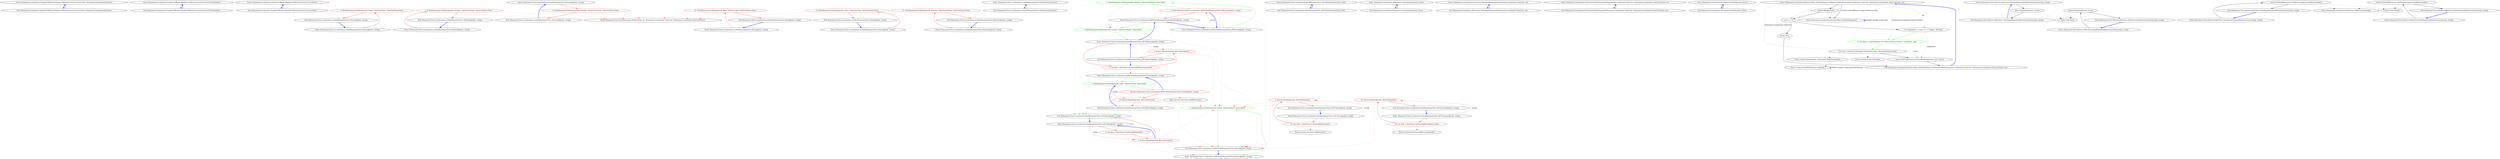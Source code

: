 digraph  {
m0_2 [cluster="Humanizer.Localisation.NumberToWords.INumberToWordsConverter.Convert(int, Humanizer.GrammaticalGender)", file="DateHumanizeExtensions.cs", label="Entry Humanizer.Localisation.NumberToWords.INumberToWordsConverter.Convert(int, Humanizer.GrammaticalGender)", span="22-22"];
m0_3 [cluster="Humanizer.Localisation.NumberToWords.INumberToWordsConverter.Convert(int, Humanizer.GrammaticalGender)", file="DateHumanizeExtensions.cs", label="Exit Humanizer.Localisation.NumberToWords.INumberToWordsConverter.Convert(int, Humanizer.GrammaticalGender)", span="22-22"];
m0_4 [cluster="Humanizer.Localisation.NumberToWords.INumberToWordsConverter.ConvertToOrdinal(int)", file="DateHumanizeExtensions.cs", label="Entry Humanizer.Localisation.NumberToWords.INumberToWordsConverter.ConvertToOrdinal(int)", span="29-29"];
m0_5 [cluster="Humanizer.Localisation.NumberToWords.INumberToWordsConverter.ConvertToOrdinal(int)", file="DateHumanizeExtensions.cs", label="Exit Humanizer.Localisation.NumberToWords.INumberToWordsConverter.ConvertToOrdinal(int)", span="29-29"];
m0_0 [cluster="Humanizer.Localisation.NumberToWords.INumberToWordsConverter.Convert(int)", file="DateHumanizeExtensions.cs", label="Entry Humanizer.Localisation.NumberToWords.INumberToWordsConverter.Convert(int)", span="12-12"];
m0_1 [cluster="Humanizer.Localisation.NumberToWords.INumberToWordsConverter.Convert(int)", file="DateHumanizeExtensions.cs", label="Exit Humanizer.Localisation.NumberToWords.INumberToWordsConverter.Convert(int)", span="12-12"];
m1_15 [cluster="Humanizer.Tests.Localisation.ar.DateHumanizeTests.SecondsAgo(int, string)", file="DateHumanizeTests.cs", label="Entry Humanizer.Tests.Localisation.ar.DateHumanizeTests.SecondsAgo(int, string)", span="55-55"];
m1_16 [cluster="Humanizer.Tests.Localisation.ar.DateHumanizeTests.SecondsAgo(int, string)", color=red, community=0, file="DateHumanizeTests.cs", label="0: DateHumanize.Verify(expected, seconds, TimeUnit.Second, TimeUnitTense.Past)", span="57-57"];
m1_17 [cluster="Humanizer.Tests.Localisation.ar.DateHumanizeTests.SecondsAgo(int, string)", file="DateHumanizeTests.cs", label="Exit Humanizer.Tests.Localisation.ar.DateHumanizeTests.SecondsAgo(int, string)", span="55-55"];
m1_6 [cluster="Humanizer.Tests.Localisation.ar.DateHumanizeTests.HoursAgo(int, string)", file="DateHumanizeTests.cs", label="Entry Humanizer.Tests.Localisation.ar.DateHumanizeTests.HoursAgo(int, string)", span="25-25"];
m1_7 [cluster="Humanizer.Tests.Localisation.ar.DateHumanizeTests.HoursAgo(int, string)", color=red, community=0, file="DateHumanizeTests.cs", label="0: DateHumanize.Verify(expected, hours, TimeUnit.Hour, TimeUnitTense.Past)", span="27-27"];
m1_8 [cluster="Humanizer.Tests.Localisation.ar.DateHumanizeTests.HoursAgo(int, string)", file="DateHumanizeTests.cs", label="Exit Humanizer.Tests.Localisation.ar.DateHumanizeTests.HoursAgo(int, string)", span="25-25"];
m1_12 [cluster="Humanizer.Tests.Localisation.ar.DateHumanizeTests.MonthsAgo(int, string)", file="DateHumanizeTests.cs", label="Entry Humanizer.Tests.Localisation.ar.DateHumanizeTests.MonthsAgo(int, string)", span="45-45"];
m1_13 [cluster="Humanizer.Tests.Localisation.ar.DateHumanizeTests.MonthsAgo(int, string)", color=red, community=0, file="DateHumanizeTests.cs", label="0: DateHumanize.Verify(expected, months, TimeUnit.Month, TimeUnitTense.Past)", span="47-47"];
m1_14 [cluster="Humanizer.Tests.Localisation.ar.DateHumanizeTests.MonthsAgo(int, string)", file="DateHumanizeTests.cs", label="Exit Humanizer.Tests.Localisation.ar.DateHumanizeTests.MonthsAgo(int, string)", span="45-45"];
m1_2 [cluster="Humanizer.Tests.Localisation.ar.DateHumanizeTests.DaysAgo(int, string)", file="DateHumanizeTests.cs", label="Entry Humanizer.Tests.Localisation.ar.DateHumanizeTests.DaysAgo(int, string)", span="15-15"];
m1_3 [cluster="Humanizer.Tests.Localisation.ar.DateHumanizeTests.DaysAgo(int, string)", color=red, community=0, file="DateHumanizeTests.cs", label="13: DateHumanize.Verify(expected, days, TimeUnit.Day, TimeUnitTense.Past)", span="17-17"];
m1_4 [cluster="Humanizer.Tests.Localisation.ar.DateHumanizeTests.DaysAgo(int, string)", file="DateHumanizeTests.cs", label="Exit Humanizer.Tests.Localisation.ar.DateHumanizeTests.DaysAgo(int, string)", span="15-15"];
m1_18 [cluster="Humanizer.Tests.Localisation.ar.DateHumanizeTests.YearsAgo(int, string)", file="DateHumanizeTests.cs", label="Entry Humanizer.Tests.Localisation.ar.DateHumanizeTests.YearsAgo(int, string)", span="65-65"];
m1_19 [cluster="Humanizer.Tests.Localisation.ar.DateHumanizeTests.YearsAgo(int, string)", color=red, community=0, file="DateHumanizeTests.cs", label="13: DateHumanize.Verify(expected, years, TimeUnit.Year, TimeUnitTense.Past)", span="67-67"];
m1_20 [cluster="Humanizer.Tests.Localisation.ar.DateHumanizeTests.YearsAgo(int, string)", file="DateHumanizeTests.cs", label="Exit Humanizer.Tests.Localisation.ar.DateHumanizeTests.YearsAgo(int, string)", span="65-65"];
m1_9 [cluster="Humanizer.Tests.Localisation.ar.DateHumanizeTests.MinutesAgo(int, string)", file="DateHumanizeTests.cs", label="Entry Humanizer.Tests.Localisation.ar.DateHumanizeTests.MinutesAgo(int, string)", span="35-35"];
m1_10 [cluster="Humanizer.Tests.Localisation.ar.DateHumanizeTests.MinutesAgo(int, string)", color=red, community=0, file="DateHumanizeTests.cs", label="13: DateHumanize.Verify(expected, minutes, TimeUnit.Minute, TimeUnitTense.Past)", span="37-37"];
m1_11 [cluster="Humanizer.Tests.Localisation.ar.DateHumanizeTests.MinutesAgo(int, string)", file="DateHumanizeTests.cs", label="Exit Humanizer.Tests.Localisation.ar.DateHumanizeTests.MinutesAgo(int, string)", span="35-35"];
m1_0 [cluster="Humanizer.Tests.Localisation.ar.DateHumanizeTests.DateHumanizeTests()", file="DateHumanizeTests.cs", label="Entry Humanizer.Tests.Localisation.ar.DateHumanizeTests.DateHumanizeTests()", span="7-7"];
m1_1 [cluster="Humanizer.Tests.Localisation.ar.DateHumanizeTests.DateHumanizeTests()", file="DateHumanizeTests.cs", label="Exit Humanizer.Tests.Localisation.ar.DateHumanizeTests.DateHumanizeTests()", span="7-7"];
m1_5 [cluster="Humanizer.Tests.DateHumanize.Verify(string, int, Humanizer.Localisation.TimeUnit, Humanizer.Localisation.TimeUnitTense)", file="DateHumanizeTests.cs", label="Entry Humanizer.Tests.DateHumanize.Verify(string, int, Humanizer.Localisation.TimeUnit, Humanizer.Localisation.TimeUnitTense)", span="27-27"];
m2_7 [cluster="Humanizer.Tests.Localisation.nbNO.DateHumanizeTests.HoursAgo(int, string)", color=green, community=0, file="DateHumanizeTests.fi-FI.cs", label="1: DateHumanize.Verify(expected, hours, TimeUnit.Hour, Tense.Past)", span="29-29"];
m2_18 [cluster="Humanizer.Tests.Localisation.nbNO.DateHumanizeTests.YearsAgo(int, string)", file="DateHumanizeTests.fi-FI.cs", label="Entry Humanizer.Tests.Localisation.nbNO.DateHumanizeTests.YearsAgo(int, string)", span="67-67"];
m2_28 [cluster="System.DateTime.AddSeconds(double)", file="DateHumanizeTests.fi-FI.cs", label="Entry System.DateTime.AddSeconds(double)", span="0-0"];
m2_2 [cluster="Humanizer.Tests.Localisation.DateHumanizeTests_fiFI.DaysAgo(int, string)", file="DateHumanizeTests.fi-FI.cs", label="Entry Humanizer.Tests.Localisation.DateHumanizeTests_fiFI.DaysAgo(int, string)", span="18-18"];
m2_3 [cluster="Humanizer.Tests.Localisation.DateHumanizeTests_fiFI.DaysAgo(int, string)", color=red, community=0, file="DateHumanizeTests.fi-FI.cs", label="1: var date = DateTime.UtcNow.AddDays(days)", span="20-20"];
m2_4 [cluster="Humanizer.Tests.Localisation.DateHumanizeTests_fiFI.DaysAgo(int, string)", color=red, community=0, file="DateHumanizeTests.fi-FI.cs", label="1: Assert.Equal(expected, date.Humanize())", span="21-21"];
m2_8 [cluster="Humanizer.Tests.Localisation.nbNO.DateHumanizeTests.HoursAgo(int, string)", file="DateHumanizeTests.fi-FI.cs", label="Exit Humanizer.Tests.Localisation.nbNO.DateHumanizeTests.HoursAgo(int, string)", span="27-27"];
m2_9 [cluster="Humanizer.Tests.Localisation.nbNO.DateHumanizeTests.MinutesAgo(int, string)", file="DateHumanizeTests.fi-FI.cs", label="Entry Humanizer.Tests.Localisation.nbNO.DateHumanizeTests.MinutesAgo(int, string)", span="37-37"];
m2_10 [cluster="Humanizer.Tests.Localisation.nbNO.DateHumanizeTests.MinutesAgo(int, string)", color=green, community=0, file="DateHumanizeTests.fi-FI.cs", label="1: DateHumanize.Verify(expected, minutes, TimeUnit.Minute, Tense.Past)", span="39-39"];
m2_11 [cluster="Humanizer.Tests.Localisation.nbNO.DateHumanizeTests.MinutesAgo(int, string)", color=red, community=0, file="DateHumanizeTests.fi-FI.cs", label="1: Exit Humanizer.Tests.Localisation.nbNO.DateHumanizeTests.MinutesAgo(int, string)", span="37-37"];
m2_12 [cluster="Humanizer.Tests.Localisation.nbNO.DateHumanizeTests.MonthsAgo(int, string)", file="DateHumanizeTests.fi-FI.cs", label="Entry Humanizer.Tests.Localisation.nbNO.DateHumanizeTests.MonthsAgo(int, string)", span="47-47"];
m2_29 [cluster="Humanizer.Tests.Localisation.DateHumanizeTests_fiFI.YearsAgo(int, string)", file="DateHumanizeTests.fi-FI.cs", label="Entry Humanizer.Tests.Localisation.DateHumanizeTests_fiFI.YearsAgo(int, string)", span="73-73"];
m2_30 [cluster="Humanizer.Tests.Localisation.DateHumanizeTests_fiFI.YearsAgo(int, string)", color=red, community=0, file="DateHumanizeTests.fi-FI.cs", label="14: var date = DateTime.UtcNow.AddYears(years)", span="75-75"];
m2_31 [cluster="Humanizer.Tests.Localisation.DateHumanizeTests_fiFI.YearsAgo(int, string)", color=red, community=0, file="DateHumanizeTests.fi-FI.cs", label="1: Assert.Equal(expected, date.Humanize())", span="76-76"];
m2_32 [cluster="Humanizer.Tests.Localisation.DateHumanizeTests_fiFI.YearsAgo(int, string)", file="DateHumanizeTests.fi-FI.cs", label="Exit Humanizer.Tests.Localisation.DateHumanizeTests_fiFI.YearsAgo(int, string)", span="73-73"];
m2_15 [cluster="Humanizer.Tests.Localisation.DateHumanizeTests_fiFI.MinutesAgo(int, string)", color=red, community=0, file="DateHumanizeTests.fi-FI.cs", label="1: var date = DateTime.UtcNow.AddMinutes(minutes)", span="42-42"];
m2_16 [cluster="Humanizer.Tests.Localisation.DateHumanizeTests_fiFI.MinutesAgo(int, string)", color=red, community=0, file="DateHumanizeTests.fi-FI.cs", label="1: Assert.Equal(expected, date.Humanize())", span="43-43"];
m2_17 [cluster="Humanizer.Tests.Localisation.DateHumanizeTests_fiFI.MinutesAgo(int, string)", file="DateHumanizeTests.fi-FI.cs", label="Exit Humanizer.Tests.Localisation.DateHumanizeTests_fiFI.MinutesAgo(int, string)", span="40-40"];
m2_5 [cluster="Humanizer.Tests.Localisation.DateHumanizeTests_fiFI.DaysAgo(int, string)", file="DateHumanizeTests.fi-FI.cs", label="Exit Humanizer.Tests.Localisation.DateHumanizeTests_fiFI.DaysAgo(int, string)", span="18-18"];
m2_19 [cluster="Humanizer.Tests.Localisation.nbNO.DateHumanizeTests.YearsAgo(int, string)", color=green, community=0, file="DateHumanizeTests.fi-FI.cs", label="1: DateHumanize.Verify(expected, years, TimeUnit.Year, Tense.Past)", span="69-69"];
m2_20 [cluster="Humanizer.Tests.Localisation.nbNO.DateHumanizeTests.YearsAgo(int, string)", color=red, community=0, file="DateHumanizeTests.fi-FI.cs", label="16: Exit Humanizer.Tests.Localisation.nbNO.DateHumanizeTests.YearsAgo(int, string)", span="67-67"];
m2_21 [cluster="Humanizer.Tests.Localisation.DateHumanizeTests_fiFI.MonthsAgo(int, string)", color=red, community=0, file="DateHumanizeTests.fi-FI.cs", label="10: Assert.Equal(expected, date.Humanize())", span="54-54"];
m2_22 [cluster="Humanizer.Tests.Localisation.DateHumanizeTests_fiFI.MonthsAgo(int, string)", file="DateHumanizeTests.fi-FI.cs", label="Exit Humanizer.Tests.Localisation.DateHumanizeTests_fiFI.MonthsAgo(int, string)", span="51-51"];
m2_6 [cluster="Humanizer.Tests.Localisation.nbNO.DateHumanizeTests.HoursAgo(int, string)", file="DateHumanizeTests.fi-FI.cs", label="Entry Humanizer.Tests.Localisation.nbNO.DateHumanizeTests.HoursAgo(int, string)", span="27-27"];
m2_23 [cluster="System.DateTime.AddMonths(int)", file="DateHumanizeTests.fi-FI.cs", label="Entry System.DateTime.AddMonths(int)", span="0-0"];
m2_0 [cluster="Humanizer.Tests.Localisation.DateHumanizeTests_fiFI.DateHumanizeTests_fiFI()", file="DateHumanizeTests.fi-FI.cs", label="Entry Humanizer.Tests.Localisation.DateHumanizeTests_fiFI.DateHumanizeTests_fiFI()", span="8-8"];
m2_1 [cluster="Humanizer.Tests.Localisation.DateHumanizeTests_fiFI.DateHumanizeTests_fiFI()", file="DateHumanizeTests.fi-FI.cs", label="Exit Humanizer.Tests.Localisation.DateHumanizeTests_fiFI.DateHumanizeTests_fiFI()", span="8-8"];
m2_24 [cluster="Humanizer.Tests.Localisation.DateHumanizeTests_fiFI.SecondsAgo(int, string)", file="DateHumanizeTests.fi-FI.cs", label="Entry Humanizer.Tests.Localisation.DateHumanizeTests_fiFI.SecondsAgo(int, string)", span="62-62"];
m2_25 [cluster="Humanizer.Tests.Localisation.DateHumanizeTests_fiFI.SecondsAgo(int, string)", color=red, community=0, file="DateHumanizeTests.fi-FI.cs", label="14: var date = DateTime.UtcNow.AddSeconds(seconds)", span="64-64"];
m2_26 [cluster="Humanizer.Tests.Localisation.DateHumanizeTests_fiFI.SecondsAgo(int, string)", color=red, community=0, file="DateHumanizeTests.fi-FI.cs", label="10: Assert.Equal(expected, date.Humanize())", span="65-65"];
m2_27 [cluster="Humanizer.Tests.Localisation.DateHumanizeTests_fiFI.SecondsAgo(int, string)", file="DateHumanizeTests.fi-FI.cs", label="Exit Humanizer.Tests.Localisation.DateHumanizeTests_fiFI.SecondsAgo(int, string)", span="62-62"];
m2_13 [cluster="Humanizer.Tests.Localisation.nbNO.DateHumanizeTests.MonthsAgo(int, string)", color=green, community=0, file="DateHumanizeTests.fi-FI.cs", label="1: DateHumanize.Verify(expected, months, TimeUnit.Month, Tense.Past)", span="49-49"];
m2_14 [cluster="Humanizer.Tests.Localisation.DateHumanizeTests_fiFI.MinutesAgo(int, string)", file="DateHumanizeTests.fi-FI.cs", label="Entry Humanizer.Tests.Localisation.DateHumanizeTests_fiFI.MinutesAgo(int, string)", span="40-40"];
m2_33 [cluster="System.DateTime.AddYears(int)", file="DateHumanizeTests.fi-FI.cs", label="Entry System.DateTime.AddYears(int)", span="0-0"];
m4_4 [cluster="Humanizer.Localisation.IFormatter.TimeSpanHumanize_Zero()", file="IFormatter.cs", label="Entry Humanizer.Localisation.IFormatter.TimeSpanHumanize_Zero()", span="12-12"];
m4_5 [cluster="Humanizer.Localisation.IFormatter.TimeSpanHumanize_Zero()", file="IFormatter.cs", label="Exit Humanizer.Localisation.IFormatter.TimeSpanHumanize_Zero()", span="12-12"];
m4_6 [cluster="Humanizer.Localisation.IFormatter.TimeSpanHumanize(Humanizer.Localisation.TimeUnit, int)", file="IFormatter.cs", label="Entry Humanizer.Localisation.IFormatter.TimeSpanHumanize(Humanizer.Localisation.TimeUnit, int)", span="13-13"];
m4_7 [cluster="Humanizer.Localisation.IFormatter.TimeSpanHumanize(Humanizer.Localisation.TimeUnit, int)", file="IFormatter.cs", label="Exit Humanizer.Localisation.IFormatter.TimeSpanHumanize(Humanizer.Localisation.TimeUnit, int)", span="13-13"];
m4_2 [cluster="Humanizer.Localisation.IFormatter.DateHumanize(Humanizer.Localisation.TimeUnit, Humanizer.Localisation.TimeUnitTense, int)", file="IFormatter.cs", label="Entry Humanizer.Localisation.IFormatter.DateHumanize(Humanizer.Localisation.TimeUnit, Humanizer.Localisation.TimeUnitTense, int)", span="10-10"];
m4_3 [cluster="Humanizer.Localisation.IFormatter.DateHumanize(Humanizer.Localisation.TimeUnit, Humanizer.Localisation.TimeUnitTense, int)", file="IFormatter.cs", label="Exit Humanizer.Localisation.IFormatter.DateHumanize(Humanizer.Localisation.TimeUnit, Humanizer.Localisation.TimeUnitTense, int)", span="10-10"];
m4_0 [cluster="Humanizer.Localisation.IFormatter.DateHumanize_Now()", file="IFormatter.cs", label="Entry Humanizer.Localisation.IFormatter.DateHumanize_Now()", span="9-9"];
m4_1 [cluster="Humanizer.Localisation.IFormatter.DateHumanize_Now()", file="IFormatter.cs", label="Exit Humanizer.Localisation.IFormatter.DateHumanize_Now()", span="9-9"];
m5_9 [cluster="Humanizer.Localisation.ResourceKeys.ValidateRange(int)", file="ResourceKeys.DateHumanize.cs", label="Entry Humanizer.Localisation.ResourceKeys.ValidateRange(int)", span="9-9"];
m5_11 [cluster="string.ToQuantity(int, Humanizer.ShowQuantityAs)", file="ResourceKeys.DateHumanize.cs", label="Entry string.ToQuantity(int, Humanizer.ShowQuantityAs)", span="25-25"];
m5_0 [cluster="Humanizer.Localisation.ResourceKeys.DateHumanize.GetResourceKey(Humanizer.Localisation.TimeUnit, Humanizer.Localisation.TimeUnitTense, int)", file="ResourceKeys.DateHumanize.cs", label="Entry Humanizer.Localisation.ResourceKeys.DateHumanize.GetResourceKey(Humanizer.Localisation.TimeUnit, Humanizer.Localisation.TimeUnitTense, int)", span="27-27"];
m5_5 [cluster="Humanizer.Localisation.ResourceKeys.DateHumanize.GetResourceKey(Humanizer.Localisation.TimeUnit, Humanizer.Localisation.TimeUnitTense, int)", color=green, community=0, file="ResourceKeys.DateHumanize.cs", label="4: var tense = timeUnitTense == TimeUnitTense.Future ? FromNow : Ago", span="35-35"];
m5_4 [cluster="Humanizer.Localisation.ResourceKeys.DateHumanize.GetResourceKey(Humanizer.Localisation.TimeUnit, Humanizer.Localisation.TimeUnitTense, int)", file="ResourceKeys.DateHumanize.cs", label="var singularity = count == 1 ? Single : Multiple", span="34-34"];
m5_6 [cluster="Humanizer.Localisation.ResourceKeys.DateHumanize.GetResourceKey(Humanizer.Localisation.TimeUnit, Humanizer.Localisation.TimeUnitTense, int)", file="ResourceKeys.DateHumanize.cs", label="var unit = timeUnit.ToString().ToQuantity(count, ShowQuantityAs.None)", span="36-36"];
m5_7 [cluster="Humanizer.Localisation.ResourceKeys.DateHumanize.GetResourceKey(Humanizer.Localisation.TimeUnit, Humanizer.Localisation.TimeUnitTense, int)", file="ResourceKeys.DateHumanize.cs", label="return DateTimeFormat.FormatWith(singularity, unit, tense);", span="37-37"];
m5_1 [cluster="Humanizer.Localisation.ResourceKeys.DateHumanize.GetResourceKey(Humanizer.Localisation.TimeUnit, Humanizer.Localisation.TimeUnitTense, int)", file="ResourceKeys.DateHumanize.cs", label="ValidateRange(count)", span="29-29"];
m5_2 [cluster="Humanizer.Localisation.ResourceKeys.DateHumanize.GetResourceKey(Humanizer.Localisation.TimeUnit, Humanizer.Localisation.TimeUnitTense, int)", file="ResourceKeys.DateHumanize.cs", label="count == 0", span="31-31"];
m5_3 [cluster="Humanizer.Localisation.ResourceKeys.DateHumanize.GetResourceKey(Humanizer.Localisation.TimeUnit, Humanizer.Localisation.TimeUnitTense, int)", file="ResourceKeys.DateHumanize.cs", label="return Now;", span="32-32"];
m5_8 [cluster="Humanizer.Localisation.ResourceKeys.DateHumanize.GetResourceKey(Humanizer.Localisation.TimeUnit, Humanizer.Localisation.TimeUnitTense, int)", file="ResourceKeys.DateHumanize.cs", label="Exit Humanizer.Localisation.ResourceKeys.DateHumanize.GetResourceKey(Humanizer.Localisation.TimeUnit, Humanizer.Localisation.TimeUnitTense, int)", span="27-27"];
m5_10 [cluster="System.Enum.ToString()", file="ResourceKeys.DateHumanize.cs", label="Entry System.Enum.ToString()", span="0-0"];
m5_12 [cluster="string.FormatWith(params object[])", file="ResourceKeys.DateHumanize.cs", label="Entry string.FormatWith(params object[])", span="15-15"];
m6_4 [cluster="Humanizer.Tests.ResourceKeyTests.TimeSpanHumanizeKeysGeneration(string, string)", file="ResourceKeyTests.cs", label="Entry Humanizer.Tests.ResourceKeyTests.TimeSpanHumanizeKeysGeneration(string, string)", span="18-18"];
m6_5 [cluster="Humanizer.Tests.ResourceKeyTests.TimeSpanHumanizeKeysGeneration(string, string)", file="ResourceKeyTests.cs", label="Assert.Equal(expected, actual)", span="20-20"];
m6_6 [cluster="Humanizer.Tests.ResourceKeyTests.TimeSpanHumanizeKeysGeneration(string, string)", file="ResourceKeyTests.cs", label="Exit Humanizer.Tests.ResourceKeyTests.TimeSpanHumanizeKeysGeneration(string, string)", span="18-18"];
m6_11 [cluster="Unk.NotNull", file="ResourceKeyTests.cs", label="Entry Unk.NotNull", span=""];
m6_12 [cluster="Humanizer.Tests.ResourceKeyTests.TimeSpanHumanizeKeysExistence(string, string)", file="ResourceKeyTests.cs", label="Entry Humanizer.Tests.ResourceKeyTests.TimeSpanHumanizeKeysExistence(string, string)", span="32-32"];
m6_13 [cluster="Humanizer.Tests.ResourceKeyTests.TimeSpanHumanizeKeysExistence(string, string)", file="ResourceKeyTests.cs", label="Assert.NotNull(Resources.GetResource(generatedResourceKey))", span="34-34"];
m6_14 [cluster="Humanizer.Tests.ResourceKeyTests.TimeSpanHumanizeKeysExistence(string, string)", file="ResourceKeyTests.cs", label="Exit Humanizer.Tests.ResourceKeyTests.TimeSpanHumanizeKeysExistence(string, string)", span="32-32"];
m6_0 [cluster="Humanizer.Tests.ResourceKeyTests.DateHumanizeKeysGeneration(string, string)", file="ResourceKeyTests.cs", label="Entry Humanizer.Tests.ResourceKeyTests.DateHumanizeKeysGeneration(string, string)", span="11-11"];
m6_1 [cluster="Humanizer.Tests.ResourceKeyTests.DateHumanizeKeysGeneration(string, string)", file="ResourceKeyTests.cs", label="Assert.Equal(expected, actual)", span="13-13"];
m6_2 [cluster="Humanizer.Tests.ResourceKeyTests.DateHumanizeKeysGeneration(string, string)", file="ResourceKeyTests.cs", label="Exit Humanizer.Tests.ResourceKeyTests.DateHumanizeKeysGeneration(string, string)", span="11-11"];
m6_10 [cluster="Humanizer.Localisation.Resources.GetResource(string)", file="ResourceKeyTests.cs", label="Entry Humanizer.Localisation.Resources.GetResource(string)", span="16-16"];
m6_3 [cluster="Unk.Equal", file="ResourceKeyTests.cs", label="Entry Unk.Equal", span=""];
m6_7 [cluster="Humanizer.Tests.ResourceKeyTests.DateHumanizeKeysExistence(string, string)", file="ResourceKeyTests.cs", label="Entry Humanizer.Tests.ResourceKeyTests.DateHumanizeKeysExistence(string, string)", span="25-25"];
m6_8 [cluster="Humanizer.Tests.ResourceKeyTests.DateHumanizeKeysExistence(string, string)", file="ResourceKeyTests.cs", label="Assert.NotNull(Resources.GetResource(generatedResourceKey))", span="27-27"];
m6_9 [cluster="Humanizer.Tests.ResourceKeyTests.DateHumanizeKeysExistence(string, string)", file="ResourceKeyTests.cs", label="Exit Humanizer.Tests.ResourceKeyTests.DateHumanizeKeysExistence(string, string)", span="25-25"];
m0_2 -> m0_3  [key=0, style=solid];
m0_3 -> m0_2  [color=blue, key=0, style=bold];
m0_4 -> m0_5  [key=0, style=solid];
m0_5 -> m0_4  [color=blue, key=0, style=bold];
m0_0 -> m0_1  [key=0, style=solid];
m0_1 -> m0_0  [color=blue, key=0, style=bold];
m1_15 -> m1_16  [color=red, key=0, style=solid];
m1_16 -> m1_17  [color=red, key=0, style=solid];
m1_16 -> m1_5  [color=red, key=2, style=dotted];
m1_17 -> m1_15  [color=blue, key=0, style=bold];
m1_6 -> m1_7  [color=red, key=0, style=solid];
m1_7 -> m1_8  [color=red, key=0, style=solid];
m1_7 -> m1_5  [color=red, key=2, style=dotted];
m1_8 -> m1_6  [color=blue, key=0, style=bold];
m1_12 -> m1_13  [color=red, key=0, style=solid];
m1_13 -> m1_14  [color=red, key=0, style=solid];
m1_13 -> m1_5  [color=red, key=2, style=dotted];
m1_14 -> m1_12  [color=blue, key=0, style=bold];
m1_2 -> m1_3  [color=red, key=0, style=solid];
m1_3 -> m1_4  [color=red, key=0, style=solid];
m1_3 -> m1_5  [color=red, key=2, style=dotted];
m1_4 -> m1_2  [color=blue, key=0, style=bold];
m1_18 -> m1_19  [color=red, key=0, style=solid];
m1_19 -> m1_20  [color=red, key=0, style=solid];
m1_19 -> m1_5  [color=red, key=2, style=dotted];
m1_20 -> m1_18  [color=blue, key=0, style=bold];
m1_9 -> m1_10  [color=red, key=0, style=solid];
m1_10 -> m1_11  [color=red, key=0, style=solid];
m1_10 -> m1_5  [color=red, key=2, style=dotted];
m1_11 -> m1_9  [color=blue, key=0, style=bold];
m1_0 -> m1_1  [key=0, style=solid];
m1_1 -> m1_0  [color=blue, key=0, style=bold];
m2_7 -> m2_8  [color=green, key=0, style=solid];
m2_7 -> m2_5  [color=green, key=2, style=dotted];
m2_18 -> m2_19  [color=green, key=0, style=solid];
m2_2 -> m2_3  [color=red, key=0, style=solid];
m2_2 -> m2_4  [color=red, key=1, label=string, style=dashed];
m2_3 -> m2_4  [color=red, key=0, style=solid];
m2_3 -> m2_5  [color=green, key=2, style=dotted];
m2_3 -> m2_6  [color=red, key=2, style=dotted];
m2_4 -> m2_2  [color=blue, key=0, style=bold];
m2_4 -> m2_5  [color=red, key=0, style=solid];
m2_4 -> m2_7  [color=red, key=2, style=dotted];
m2_4 -> m2_8  [color=red, key=2, style=dotted];
m2_8 -> m2_6  [color=blue, key=0, style=bold];
m2_9 -> m2_10  [color=green, key=0, style=solid];
m2_9 -> m2_11  [color=red, key=1, label=string, style=dashed];
m2_10 -> m2_11  [color=green, key=0, style=solid];
m2_10 -> m2_13  [color=red, key=2, style=dotted];
m2_10 -> m2_5  [color=green, key=2, style=dotted];
m2_11 -> m2_12  [color=red, key=0, style=solid];
m2_11 -> m2_7  [color=red, key=2, style=dotted];
m2_11 -> m2_8  [color=red, key=2, style=dotted];
m2_11 -> m2_9  [color=blue, key=0, style=bold];
m2_12 -> m2_9  [color=blue, key=0, style=bold];
m2_12 -> m2_13  [color=green, key=0, style=solid];
m2_29 -> m2_30  [color=red, key=0, style=solid];
m2_29 -> m2_31  [color=red, key=1, label=string, style=dashed];
m2_30 -> m2_31  [color=red, key=0, style=solid];
m2_30 -> m2_33  [color=red, key=2, style=dotted];
m2_31 -> m2_32  [color=red, key=0, style=solid];
m2_31 -> m2_7  [color=red, key=2, style=dotted];
m2_31 -> m2_8  [color=red, key=2, style=dotted];
m2_32 -> m2_29  [color=blue, key=0, style=bold];
m2_15 -> m2_16  [color=red, key=0, style=solid];
m2_15 -> m2_18  [color=red, key=2, style=dotted];
m2_16 -> m2_17  [color=red, key=0, style=solid];
m2_16 -> m2_5  [color=green, key=2, style=dotted];
m2_16 -> m2_7  [color=red, key=2, style=dotted];
m2_16 -> m2_8  [color=red, key=2, style=dotted];
m2_17 -> m2_15  [color=blue, key=0, style=bold];
m2_17 -> m2_14  [color=blue, key=0, style=bold];
m2_5 -> m2_2  [color=blue, key=0, style=bold];
m2_19 -> m2_20  [color=green, key=0, style=solid];
m2_19 -> m2_21  [color=red, key=1, label=string, style=dashed];
m2_19 -> m2_5  [color=green, key=2, style=dotted];
m2_20 -> m2_21  [color=red, key=0, style=solid];
m2_20 -> m2_23  [color=red, key=2, style=dotted];
m2_20 -> m2_18  [color=blue, key=0, style=bold];
m2_21 -> m2_22  [color=red, key=0, style=solid];
m2_21 -> m2_7  [color=red, key=2, style=dotted];
m2_21 -> m2_8  [color=red, key=2, style=dotted];
m2_22 -> m2_19  [color=blue, key=0, style=bold];
m2_6 -> m2_7  [color=green, key=0, style=solid];
m2_0 -> m2_1  [key=0, style=solid];
m2_1 -> m2_0  [color=blue, key=0, style=bold];
m2_24 -> m2_25  [color=red, key=0, style=solid];
m2_24 -> m2_26  [color=red, key=1, label=string, style=dashed];
m2_25 -> m2_26  [color=red, key=0, style=solid];
m2_25 -> m2_28  [color=red, key=2, style=dotted];
m2_26 -> m2_27  [color=red, key=0, style=solid];
m2_26 -> m2_7  [color=red, key=2, style=dotted];
m2_26 -> m2_8  [color=red, key=2, style=dotted];
m2_27 -> m2_24  [color=blue, key=0, style=bold];
m2_13 -> m2_14  [color=green, key=0, style=solid];
m2_13 -> m2_5  [color=green, key=2, style=dotted];
m2_14 -> m2_12  [color=blue, key=0, style=bold];
m2_14 -> m2_15  [color=red, key=0, style=solid];
m2_14 -> m2_16  [color=red, key=1, label=string, style=dashed];
m4_4 -> m4_5  [key=0, style=solid];
m4_5 -> m4_4  [color=blue, key=0, style=bold];
m4_6 -> m4_7  [key=0, style=solid];
m4_7 -> m4_6  [color=blue, key=0, style=bold];
m4_2 -> m4_3  [key=0, style=solid];
m4_3 -> m4_2  [color=blue, key=0, style=bold];
m4_0 -> m4_1  [key=0, style=solid];
m4_1 -> m4_0  [color=blue, key=0, style=bold];
m5_9 -> m5_9  [color=darkorchid, key=3, label="Field variable string Now", style=bold];
m5_0 -> m5_5  [color=green, key=1, label="Humanizer.Localisation.TimeUnitTense", style=dashed];
m5_0 -> m5_1  [key=0, style=solid];
m5_0 -> m5_2  [color=darkseagreen4, key=1, label=int, style=dashed];
m5_0 -> m5_4  [color=darkseagreen4, key=1, label=int, style=dashed];
m5_0 -> m5_6  [color=darkseagreen4, key=1, label="Humanizer.Localisation.TimeUnit", style=dashed];
m5_0 -> m5_9  [color=darkorchid, key=3, label="method methodReturn string GetResourceKey", style=bold];
m5_5 -> m5_6  [color=green, key=0, style=solid];
m5_5 -> m5_7  [color=green, key=1, label=tense, style=dashed];
m5_4 -> m5_5  [color=green, key=0, style=solid];
m5_4 -> m5_7  [color=darkseagreen4, key=1, label=singularity, style=dashed];
m5_6 -> m5_7  [key=0, style=solid];
m5_6 -> m5_10  [key=2, style=dotted];
m5_6 -> m5_11  [key=2, style=dotted];
m5_7 -> m5_8  [key=0, style=solid];
m5_7 -> m5_12  [key=2, style=dotted];
m5_1 -> m5_2  [key=0, style=solid];
m5_1 -> m5_9  [key=2, style=dotted];
m5_2 -> m5_4  [key=0, style=solid];
m5_2 -> m5_3  [key=0, style=solid];
m5_3 -> m5_8  [key=0, style=solid];
m5_8 -> m5_0  [color=blue, key=0, style=bold];
m5_12 -> m5_12  [color=darkorchid, key=3, label="Field variable string DateTimeFormat", style=bold];
m6_4 -> m6_5  [key=0, style=solid];
m6_5 -> m6_6  [key=0, style=solid];
m6_5 -> m6_3  [key=2, style=dotted];
m6_6 -> m6_4  [color=blue, key=0, style=bold];
m6_12 -> m6_13  [key=0, style=solid];
m6_13 -> m6_14  [key=0, style=solid];
m6_13 -> m6_10  [key=2, style=dotted];
m6_13 -> m6_11  [key=2, style=dotted];
m6_14 -> m6_12  [color=blue, key=0, style=bold];
m6_0 -> m6_1  [key=0, style=solid];
m6_1 -> m6_2  [key=0, style=solid];
m6_1 -> m6_3  [key=2, style=dotted];
m6_2 -> m6_0  [color=blue, key=0, style=bold];
m6_7 -> m6_8  [key=0, style=solid];
m6_8 -> m6_9  [key=0, style=solid];
m6_8 -> m6_10  [key=2, style=dotted];
m6_8 -> m6_11  [key=2, style=dotted];
m6_9 -> m6_7  [color=blue, key=0, style=bold];
}
